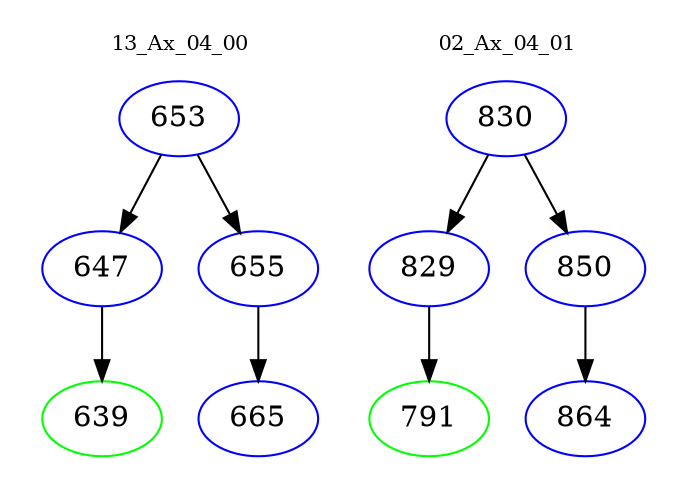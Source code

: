 digraph{
subgraph cluster_0 {
color = white
label = "13_Ax_04_00";
fontsize=10;
T0_653 [label="653", color="blue"]
T0_653 -> T0_647 [color="black"]
T0_647 [label="647", color="blue"]
T0_647 -> T0_639 [color="black"]
T0_639 [label="639", color="green"]
T0_653 -> T0_655 [color="black"]
T0_655 [label="655", color="blue"]
T0_655 -> T0_665 [color="black"]
T0_665 [label="665", color="blue"]
}
subgraph cluster_1 {
color = white
label = "02_Ax_04_01";
fontsize=10;
T1_830 [label="830", color="blue"]
T1_830 -> T1_829 [color="black"]
T1_829 [label="829", color="blue"]
T1_829 -> T1_791 [color="black"]
T1_791 [label="791", color="green"]
T1_830 -> T1_850 [color="black"]
T1_850 [label="850", color="blue"]
T1_850 -> T1_864 [color="black"]
T1_864 [label="864", color="blue"]
}
}
